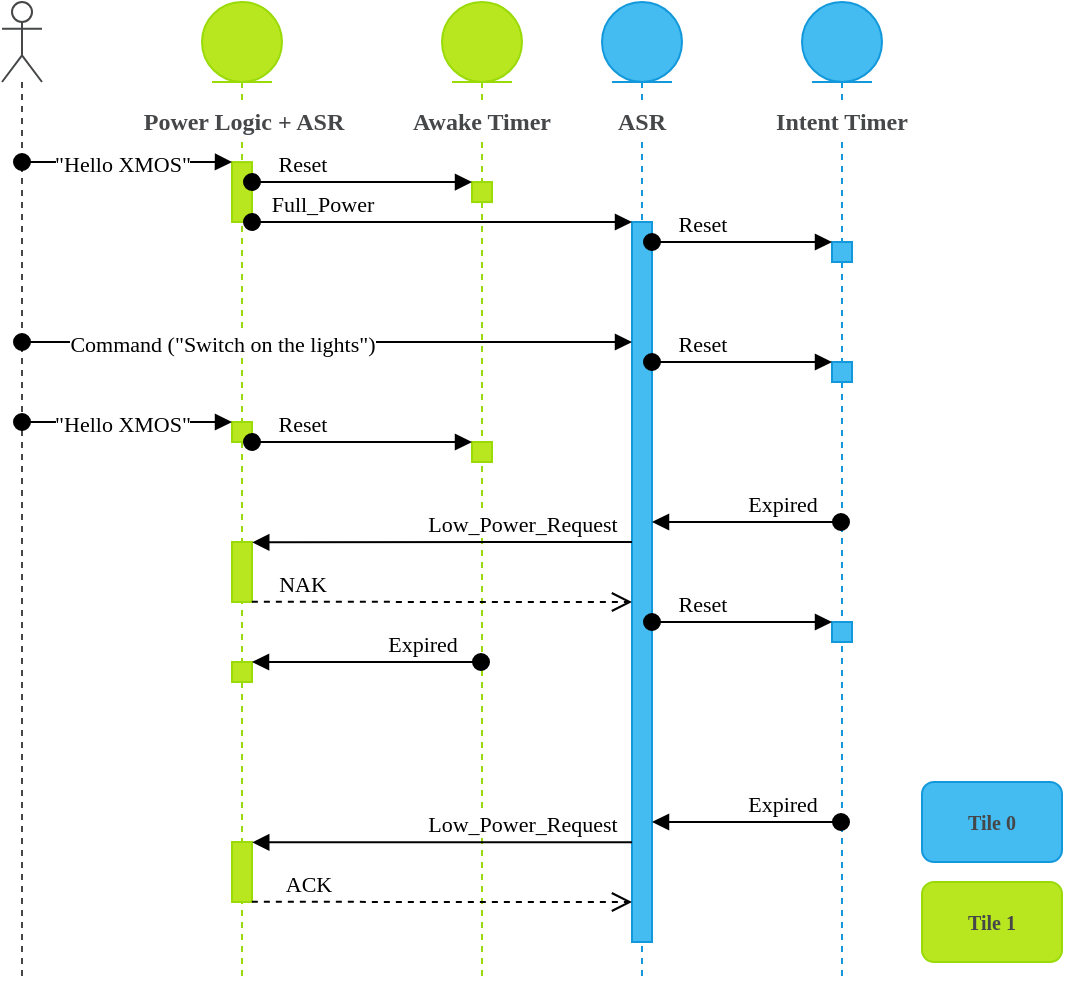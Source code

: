 <mxfile>
    <diagram name="Page-1" id="5d7acffa-a066-3a61-03fe-96351882024d">
        <mxGraphModel dx="1578" dy="667" grid="1" gridSize="10" guides="1" tooltips="1" connect="1" arrows="1" fold="1" page="1" pageScale="1" pageWidth="1100" pageHeight="850" background="#ffffff" math="0" shadow="0">
            <root>
                <mxCell id="0"/>
                <mxCell id="1" parent="0"/>
                <mxCell id="88" value="" style="shape=umlLifeline;participant=umlEntity;perimeter=lifelinePerimeter;whiteSpace=wrap;html=1;container=1;collapsible=0;recursiveResize=0;verticalAlign=top;spacingTop=36;outlineConnect=0;strokeColor=#99DA07;fontFamily=Arial Nova Light;fontColor=#464749;fillColor=#B8E720;" parent="1" vertex="1">
                    <mxGeometry x="300" y="80" width="40" height="490" as="geometry"/>
                </mxCell>
                <mxCell id="HNQg6clbK13Vixkf8dOm-96" value="" style="html=1;points=[];perimeter=orthogonalPerimeter;outlineConnect=0;targetShapes=umlLifeline;portConstraint=eastwest;newEdgeStyle={&quot;edgeStyle&quot;:&quot;elbowEdgeStyle&quot;,&quot;elbow&quot;:&quot;vertical&quot;,&quot;curved&quot;:0,&quot;rounded&quot;:0};fontFamily=Arial Nova Light;fillColor=#B8E720;fontColor=#464749;strokeColor=#99DA07;" parent="88" vertex="1">
                    <mxGeometry x="15" y="80.05" width="10" height="29.95" as="geometry"/>
                </mxCell>
                <mxCell id="HNQg6clbK13Vixkf8dOm-108" value="" style="html=1;points=[];perimeter=orthogonalPerimeter;outlineConnect=0;targetShapes=umlLifeline;portConstraint=eastwest;newEdgeStyle={&quot;edgeStyle&quot;:&quot;elbowEdgeStyle&quot;,&quot;elbow&quot;:&quot;vertical&quot;,&quot;curved&quot;:0,&quot;rounded&quot;:0};fontFamily=Arial Nova Light;fillColor=#B8E720;fontColor=#464749;strokeColor=#99DA07;" parent="88" vertex="1">
                    <mxGeometry x="15" y="330" width="10" height="10" as="geometry"/>
                </mxCell>
                <mxCell id="89" value="" style="html=1;points=[];perimeter=orthogonalPerimeter;strokeColor=#99DA07;fontFamily=Arial Nova Light;fontColor=#464749;fillColor=#B8E720;" parent="88" vertex="1">
                    <mxGeometry x="15" y="270" width="10" height="30" as="geometry"/>
                </mxCell>
                <mxCell id="97" value="" style="html=1;points=[];perimeter=orthogonalPerimeter;strokeColor=#99DA07;fontFamily=Arial Nova Light;fontColor=#464749;fillColor=#B8E720;" parent="88" vertex="1">
                    <mxGeometry x="15" y="420" width="10" height="30" as="geometry"/>
                </mxCell>
                <mxCell id="HNQg6clbK13Vixkf8dOm-110" value="" style="html=1;points=[];perimeter=orthogonalPerimeter;outlineConnect=0;targetShapes=umlLifeline;portConstraint=eastwest;newEdgeStyle={&quot;edgeStyle&quot;:&quot;elbowEdgeStyle&quot;,&quot;elbow&quot;:&quot;vertical&quot;,&quot;curved&quot;:0,&quot;rounded&quot;:0};fontFamily=Arial Nova Light;fillColor=#B8E720;fontColor=#464749;strokeColor=#99DA07;" parent="88" vertex="1">
                    <mxGeometry x="15" y="210" width="10" height="10" as="geometry"/>
                </mxCell>
                <mxCell id="HNQg6clbK13Vixkf8dOm-91" value="" style="shape=umlLifeline;participant=umlEntity;perimeter=lifelinePerimeter;whiteSpace=wrap;html=1;container=1;collapsible=0;recursiveResize=0;verticalAlign=top;spacingTop=36;outlineConnect=0;strokeColor=#99DA07;fontFamily=Arial Nova Light;fontColor=#464749;fillColor=#B8E720;" parent="1" vertex="1">
                    <mxGeometry x="420" y="80" width="40" height="490" as="geometry"/>
                </mxCell>
                <mxCell id="HNQg6clbK13Vixkf8dOm-105" value="" style="html=1;points=[];perimeter=orthogonalPerimeter;outlineConnect=0;targetShapes=umlLifeline;portConstraint=eastwest;newEdgeStyle={&quot;edgeStyle&quot;:&quot;elbowEdgeStyle&quot;,&quot;elbow&quot;:&quot;vertical&quot;,&quot;curved&quot;:0,&quot;rounded&quot;:0};fontFamily=Arial Nova Light;fillColor=#B8E720;fontColor=#464749;strokeColor=#99DA07;" parent="HNQg6clbK13Vixkf8dOm-91" vertex="1">
                    <mxGeometry x="15" y="90.03" width="10" height="10" as="geometry"/>
                </mxCell>
                <mxCell id="HNQg6clbK13Vixkf8dOm-112" value="" style="html=1;points=[];perimeter=orthogonalPerimeter;outlineConnect=0;targetShapes=umlLifeline;portConstraint=eastwest;newEdgeStyle={&quot;edgeStyle&quot;:&quot;elbowEdgeStyle&quot;,&quot;elbow&quot;:&quot;vertical&quot;,&quot;curved&quot;:0,&quot;rounded&quot;:0};fontFamily=Arial Nova Light;fillColor=#B8E720;fontColor=#464749;strokeColor=#99DA07;" parent="HNQg6clbK13Vixkf8dOm-91" vertex="1">
                    <mxGeometry x="15" y="220" width="10" height="10" as="geometry"/>
                </mxCell>
                <mxCell id="87" value="" style="shape=umlLifeline;participant=umlEntity;perimeter=lifelinePerimeter;whiteSpace=wrap;html=1;container=1;collapsible=0;recursiveResize=0;verticalAlign=top;spacingTop=36;outlineConnect=0;strokeColor=#1399DB;fontFamily=Arial Nova Light;fontColor=#464749;fillColor=#44BBF1;" parent="1" vertex="1">
                    <mxGeometry x="500" y="80" width="40" height="490" as="geometry"/>
                </mxCell>
                <mxCell id="HNQg6clbK13Vixkf8dOm-122" value="" style="html=1;points=[];perimeter=orthogonalPerimeter;outlineConnect=0;targetShapes=umlLifeline;portConstraint=eastwest;newEdgeStyle={&quot;edgeStyle&quot;:&quot;elbowEdgeStyle&quot;,&quot;elbow&quot;:&quot;vertical&quot;,&quot;curved&quot;:0,&quot;rounded&quot;:0};fontFamily=Arial Nova Light;fillColor=#44BBF1;fontColor=#464749;strokeColor=#1399DB;" parent="87" vertex="1">
                    <mxGeometry x="15" y="110" width="10" height="360" as="geometry"/>
                </mxCell>
                <mxCell id="108" value="&lt;span style=&quot;font-size: 12px;&quot;&gt;ASR&lt;/span&gt;" style="rounded=0;whiteSpace=wrap;html=1;strokeColor=none;fontFamily=Arial Nova Light;fontSize=6;fontColor=#464749;fillColor=#FFFFFF;fontStyle=1" parent="87" vertex="1">
                    <mxGeometry y="50" width="40" height="20" as="geometry"/>
                </mxCell>
                <mxCell id="HNQg6clbK13Vixkf8dOm-93" value="" style="shape=umlLifeline;participant=umlEntity;perimeter=lifelinePerimeter;whiteSpace=wrap;html=1;container=1;collapsible=0;recursiveResize=0;verticalAlign=top;spacingTop=36;outlineConnect=0;strokeColor=#1399DB;fontFamily=Arial Nova Light;fontColor=#464749;fillColor=#44BBF1;" parent="1" vertex="1">
                    <mxGeometry x="600" y="80" width="40" height="490" as="geometry"/>
                </mxCell>
                <mxCell id="HNQg6clbK13Vixkf8dOm-124" value="" style="html=1;points=[];perimeter=orthogonalPerimeter;outlineConnect=0;targetShapes=umlLifeline;portConstraint=eastwest;newEdgeStyle={&quot;edgeStyle&quot;:&quot;elbowEdgeStyle&quot;,&quot;elbow&quot;:&quot;vertical&quot;,&quot;curved&quot;:0,&quot;rounded&quot;:0};fontFamily=Arial Nova Light;fillColor=#44BBF1;fontColor=#464749;strokeColor=#1399DB;" parent="HNQg6clbK13Vixkf8dOm-93" vertex="1">
                    <mxGeometry x="15" y="180" width="10" height="10" as="geometry"/>
                </mxCell>
                <mxCell id="92" value="" style="html=1;points=[];perimeter=orthogonalPerimeter;outlineConnect=0;targetShapes=umlLifeline;portConstraint=eastwest;newEdgeStyle={&quot;edgeStyle&quot;:&quot;elbowEdgeStyle&quot;,&quot;elbow&quot;:&quot;vertical&quot;,&quot;curved&quot;:0,&quot;rounded&quot;:0};fontFamily=Arial Nova Light;fillColor=#44BBF1;fontColor=#464749;strokeColor=#1399DB;" parent="HNQg6clbK13Vixkf8dOm-93" vertex="1">
                    <mxGeometry x="15" y="310" width="10" height="10" as="geometry"/>
                </mxCell>
                <mxCell id="101" value="" style="html=1;points=[];perimeter=orthogonalPerimeter;outlineConnect=0;targetShapes=umlLifeline;portConstraint=eastwest;newEdgeStyle={&quot;edgeStyle&quot;:&quot;elbowEdgeStyle&quot;,&quot;elbow&quot;:&quot;vertical&quot;,&quot;curved&quot;:0,&quot;rounded&quot;:0};fontFamily=Arial Nova Light;fillColor=#44BBF1;fontColor=#464749;strokeColor=#1399DB;" parent="HNQg6clbK13Vixkf8dOm-93" vertex="1">
                    <mxGeometry x="15" y="120" width="10" height="10" as="geometry"/>
                </mxCell>
                <mxCell id="HNQg6clbK13Vixkf8dOm-95" value="" style="shape=umlLifeline;perimeter=lifelinePerimeter;whiteSpace=wrap;html=1;container=1;dropTarget=0;collapsible=0;recursiveResize=0;outlineConnect=0;portConstraint=eastwest;newEdgeStyle={&quot;edgeStyle&quot;:&quot;elbowEdgeStyle&quot;,&quot;elbow&quot;:&quot;vertical&quot;,&quot;curved&quot;:0,&quot;rounded&quot;:0};participant=umlActor;fontFamily=Arial Nova Light;shadow=0;fillColor=#FFFFFF;fontColor=#464749;strokeColor=#464749;" parent="1" vertex="1">
                    <mxGeometry x="200" y="80" width="20" height="490" as="geometry"/>
                </mxCell>
                <mxCell id="HNQg6clbK13Vixkf8dOm-106" value="Reset" style="html=1;verticalAlign=bottom;startArrow=oval;endArrow=block;startSize=8;elbow=vertical;rounded=0;fontFamily=Arial Nova Light;" parent="1" source="HNQg6clbK13Vixkf8dOm-96" target="HNQg6clbK13Vixkf8dOm-105" edge="1">
                    <mxGeometry x="-0.545" relative="1" as="geometry">
                        <mxPoint x="365" y="185" as="sourcePoint"/>
                        <Array as="points">
                            <mxPoint x="400" y="170"/>
                        </Array>
                        <mxPoint as="offset"/>
                    </mxGeometry>
                </mxCell>
                <mxCell id="HNQg6clbK13Vixkf8dOm-109" value="Expired" style="html=1;verticalAlign=bottom;startArrow=oval;endArrow=block;startSize=8;elbow=vertical;rounded=0;fontFamily=Arial Nova Light;" parent="1" target="HNQg6clbK13Vixkf8dOm-108" edge="1">
                    <mxGeometry x="-0.485" relative="1" as="geometry">
                        <mxPoint x="439.5" y="410" as="sourcePoint"/>
                        <Array as="points">
                            <mxPoint x="410" y="410"/>
                        </Array>
                        <mxPoint as="offset"/>
                    </mxGeometry>
                </mxCell>
                <mxCell id="HNQg6clbK13Vixkf8dOm-115" value="&lt;font&gt;Expired&lt;/font&gt;" style="html=1;verticalAlign=bottom;startArrow=oval;endArrow=block;startSize=8;elbow=vertical;rounded=0;fontFamily=Arial Nova Light;" parent="1" source="HNQg6clbK13Vixkf8dOm-93" target="HNQg6clbK13Vixkf8dOm-122" edge="1">
                    <mxGeometry x="-0.376" relative="1" as="geometry">
                        <mxPoint x="640" y="350" as="sourcePoint"/>
                        <mxPoint x="520" y="350" as="targetPoint"/>
                        <mxPoint as="offset"/>
                        <Array as="points">
                            <mxPoint x="590" y="340"/>
                        </Array>
                    </mxGeometry>
                </mxCell>
                <mxCell id="HNQg6clbK13Vixkf8dOm-123" value="Command (&quot;Switch on the lights&quot;)" style="html=1;verticalAlign=bottom;startArrow=oval;endArrow=block;startSize=8;elbow=vertical;rounded=0;fontFamily=Arial Nova Light;" parent="1" source="HNQg6clbK13Vixkf8dOm-95" target="HNQg6clbK13Vixkf8dOm-122" edge="1">
                    <mxGeometry x="-0.345" y="-10" relative="1" as="geometry">
                        <mxPoint x="540" y="170" as="sourcePoint"/>
                        <mxPoint as="offset"/>
                        <Array as="points">
                            <mxPoint x="480" y="250"/>
                        </Array>
                    </mxGeometry>
                </mxCell>
                <mxCell id="HNQg6clbK13Vixkf8dOm-125" value="Reset" style="html=1;verticalAlign=bottom;startArrow=oval;endArrow=block;startSize=8;elbow=vertical;rounded=0;fontFamily=Arial Nova Light;" parent="1" target="HNQg6clbK13Vixkf8dOm-124" edge="1">
                    <mxGeometry x="-0.444" relative="1" as="geometry">
                        <mxPoint x="525" y="260" as="sourcePoint"/>
                        <Array as="points">
                            <mxPoint x="610" y="260"/>
                        </Array>
                        <mxPoint as="offset"/>
                    </mxGeometry>
                </mxCell>
                <mxCell id="90" value="&lt;font color=&quot;#000000&quot;&gt;Low_Power_Request&lt;/font&gt;" style="html=1;verticalAlign=bottom;endArrow=block;strokeColor=#000000;fontFamily=Arial Nova Light;fontColor=#222020;fillColor=#D1D3D4;entryX=1.013;entryY=0.005;entryDx=0;entryDy=0;entryPerimeter=0;" parent="1" target="89" edge="1">
                    <mxGeometry x="-0.421" relative="1" as="geometry">
                        <mxPoint x="515" y="350" as="sourcePoint"/>
                        <mxPoint x="450" y="340" as="targetPoint"/>
                        <mxPoint as="offset"/>
                    </mxGeometry>
                </mxCell>
                <mxCell id="91" value="NAK" style="html=1;verticalAlign=bottom;endArrow=open;dashed=1;endSize=8;exitX=0.993;exitY=0.996;strokeColor=#000000;fontFamily=Arial Nova Light;fontColor=#000000;fillColor=#FFFFFF;exitDx=0;exitDy=0;exitPerimeter=0;" parent="1" source="89" target="HNQg6clbK13Vixkf8dOm-122" edge="1">
                    <mxGeometry x="-0.736" relative="1" as="geometry">
                        <mxPoint x="515" y="400" as="targetPoint"/>
                        <Array as="points">
                            <mxPoint x="470" y="380"/>
                        </Array>
                        <mxPoint as="offset"/>
                    </mxGeometry>
                </mxCell>
                <mxCell id="93" value="Reset" style="html=1;verticalAlign=bottom;startArrow=oval;endArrow=block;startSize=8;elbow=vertical;rounded=0;fontFamily=Arial Nova Light;" parent="1" target="92" edge="1">
                    <mxGeometry x="-0.444" relative="1" as="geometry">
                        <mxPoint x="525" y="390" as="sourcePoint"/>
                        <mxPoint as="offset"/>
                    </mxGeometry>
                </mxCell>
                <mxCell id="HNQg6clbK13Vixkf8dOm-97" value="&quot;Hello XMOS&quot;" style="html=1;verticalAlign=bottom;startArrow=oval;endArrow=block;startSize=8;elbow=vertical;rounded=0;fontFamily=Arial Nova Light;" parent="1" source="HNQg6clbK13Vixkf8dOm-95" target="HNQg6clbK13Vixkf8dOm-96" edge="1">
                    <mxGeometry x="-0.049" y="-10" relative="1" as="geometry">
                        <mxPoint x="290" y="160.05" as="sourcePoint"/>
                        <mxPoint as="offset"/>
                        <Array as="points">
                            <mxPoint x="310" y="160"/>
                        </Array>
                    </mxGeometry>
                </mxCell>
                <mxCell id="HNQg6clbK13Vixkf8dOm-111" value="&quot;Hello XMOS&quot;" style="html=1;verticalAlign=bottom;startArrow=oval;endArrow=block;startSize=8;elbow=vertical;rounded=0;fontFamily=Arial Nova Light;" parent="1" source="HNQg6clbK13Vixkf8dOm-95" target="HNQg6clbK13Vixkf8dOm-110" edge="1">
                    <mxGeometry x="-0.051" y="-10" relative="1" as="geometry">
                        <mxPoint x="290" y="294.1" as="sourcePoint"/>
                        <mxPoint as="offset"/>
                        <Array as="points">
                            <mxPoint x="280" y="290"/>
                            <mxPoint x="310" y="290"/>
                        </Array>
                        <mxPoint x="270" y="270" as="targetPoint"/>
                    </mxGeometry>
                </mxCell>
                <mxCell id="100" value="Full_Power" style="html=1;verticalAlign=bottom;startArrow=oval;endArrow=block;startSize=8;elbow=vertical;rounded=0;fontFamily=Arial Nova Light;" parent="1" source="HNQg6clbK13Vixkf8dOm-96" target="HNQg6clbK13Vixkf8dOm-122" edge="1">
                    <mxGeometry x="-0.632" relative="1" as="geometry">
                        <mxPoint x="360" y="180" as="sourcePoint"/>
                        <mxPoint x="520" y="190" as="targetPoint"/>
                        <Array as="points">
                            <mxPoint x="380" y="190"/>
                            <mxPoint x="480" y="190"/>
                        </Array>
                        <mxPoint as="offset"/>
                    </mxGeometry>
                </mxCell>
                <mxCell id="102" value="Reset" style="html=1;verticalAlign=bottom;startArrow=oval;endArrow=block;startSize=8;elbow=vertical;rounded=0;fontFamily=Arial Nova Light;" parent="1" target="101" edge="1">
                    <mxGeometry x="-0.444" relative="1" as="geometry">
                        <mxPoint x="525" y="200" as="sourcePoint"/>
                        <Array as="points">
                            <mxPoint x="580" y="200"/>
                        </Array>
                        <mxPoint as="offset"/>
                    </mxGeometry>
                </mxCell>
                <mxCell id="103" value="&lt;font&gt;Expired&lt;/font&gt;" style="html=1;verticalAlign=bottom;startArrow=oval;endArrow=block;startSize=8;elbow=vertical;rounded=0;fontFamily=Arial Nova Light;" parent="1" source="HNQg6clbK13Vixkf8dOm-93" target="HNQg6clbK13Vixkf8dOm-122" edge="1">
                    <mxGeometry x="-0.376" relative="1" as="geometry">
                        <mxPoint x="634.5" y="490" as="sourcePoint"/>
                        <mxPoint x="520" y="490" as="targetPoint"/>
                        <mxPoint as="offset"/>
                        <Array as="points">
                            <mxPoint x="585" y="490"/>
                        </Array>
                    </mxGeometry>
                </mxCell>
                <mxCell id="99" value="ACK" style="html=1;verticalAlign=bottom;endArrow=open;dashed=1;endSize=8;exitX=0.993;exitY=0.996;strokeColor=#000000;fontFamily=Arial Nova Light;fontColor=#000000;fillColor=#FFFFFF;exitDx=0;exitDy=0;exitPerimeter=0;" parent="1" source="97" target="HNQg6clbK13Vixkf8dOm-122" edge="1">
                    <mxGeometry x="-0.702" relative="1" as="geometry">
                        <mxPoint x="520" y="530" as="targetPoint"/>
                        <Array as="points">
                            <mxPoint x="440" y="530"/>
                        </Array>
                        <mxPoint as="offset"/>
                    </mxGeometry>
                </mxCell>
                <mxCell id="105" value="&lt;span style=&quot;font-size: 12px;&quot;&gt;Awake Timer&lt;br&gt;&lt;/span&gt;" style="rounded=0;whiteSpace=wrap;html=1;strokeColor=none;fontFamily=Arial Nova Light;fontSize=6;fontColor=#464749;fillColor=default;fontStyle=1" parent="1" vertex="1">
                    <mxGeometry x="400" y="130" width="80" height="20" as="geometry"/>
                </mxCell>
                <mxCell id="107" value="&lt;span style=&quot;font-size: 12px;&quot;&gt;Power Logic + ASR&lt;/span&gt;" style="rounded=0;whiteSpace=wrap;html=1;strokeColor=none;fontFamily=Arial Nova Light;fontSize=6;fontColor=#464749;fillColor=#FFFFFF;fontStyle=1" parent="1" vertex="1">
                    <mxGeometry x="266" y="130" width="110" height="20" as="geometry"/>
                </mxCell>
                <mxCell id="109" value="&lt;span style=&quot;font-size: 12px;&quot;&gt;Intent Timer&lt;/span&gt;" style="rounded=0;whiteSpace=wrap;html=1;strokeColor=none;fontFamily=Arial Nova Light;fontSize=6;fontColor=#464749;fillColor=#FFFFFF;fontStyle=1" parent="1" vertex="1">
                    <mxGeometry x="580" y="130" width="80" height="20" as="geometry"/>
                </mxCell>
                <mxCell id="98" value="&lt;font color=&quot;#000000&quot;&gt;Low_Power_Request&lt;/font&gt;" style="html=1;verticalAlign=bottom;endArrow=block;strokeColor=#000000;fontFamily=Arial Nova Light;fontColor=#222020;fillColor=#D1D3D4;entryX=1.013;entryY=0.005;entryDx=0;entryDy=0;entryPerimeter=0;" parent="1" source="HNQg6clbK13Vixkf8dOm-122" target="97" edge="1">
                    <mxGeometry x="-0.421" relative="1" as="geometry">
                        <mxPoint x="475" y="500.0" as="sourcePoint"/>
                        <mxPoint x="410" y="490.0" as="targetPoint"/>
                        <mxPoint as="offset"/>
                    </mxGeometry>
                </mxCell>
                <mxCell id="HNQg6clbK13Vixkf8dOm-113" value="Reset" style="html=1;verticalAlign=bottom;startArrow=oval;endArrow=block;startSize=8;elbow=vertical;rounded=0;fontFamily=Arial Nova Light;" parent="1" source="HNQg6clbK13Vixkf8dOm-110" target="HNQg6clbK13Vixkf8dOm-112" edge="1">
                    <mxGeometry x="-0.545" relative="1" as="geometry">
                        <mxPoint x="375" y="294.05" as="sourcePoint"/>
                        <mxPoint as="offset"/>
                    </mxGeometry>
                </mxCell>
                <mxCell id="110" value="&lt;font style=&quot;font-size: 10px;&quot;&gt;Tile 1&lt;/font&gt;" style="rounded=1;whiteSpace=wrap;html=1;fillColor=#B8E720;strokeColor=#99DA07;fontColor=#464749;fontFamily=Arial Nova Light;fontStyle=1;fontSize=10;" parent="1" vertex="1">
                    <mxGeometry x="660" y="520" width="70" height="40" as="geometry"/>
                </mxCell>
                <mxCell id="111" value="&lt;font style=&quot;font-size: 10px;&quot;&gt;Tile 0&lt;br style=&quot;font-size: 10px;&quot;&gt;&lt;/font&gt;" style="rounded=1;whiteSpace=wrap;html=1;fillColor=#44BBF1;strokeColor=#1399DB;fontColor=#464749;fontFamily=Arial Nova Light;fontStyle=1;fontSize=10;" parent="1" vertex="1">
                    <mxGeometry x="660" y="470" width="70" height="40" as="geometry"/>
                </mxCell>
            </root>
        </mxGraphModel>
    </diagram>
</mxfile>
